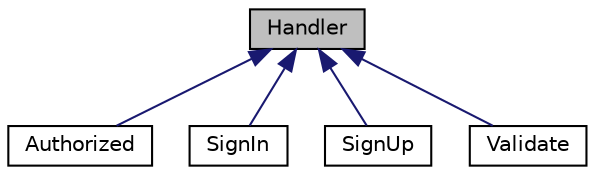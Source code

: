 digraph "Handler"
{
 // LATEX_PDF_SIZE
  edge [fontname="Helvetica",fontsize="10",labelfontname="Helvetica",labelfontsize="10"];
  node [fontname="Helvetica",fontsize="10",shape=record];
  Node1 [label="Handler",height=0.2,width=0.4,color="black", fillcolor="grey75", style="filled", fontcolor="black",tooltip="The Handler class for handling requests."];
  Node1 -> Node2 [dir="back",color="midnightblue",fontsize="10",style="solid",fontname="Helvetica"];
  Node2 [label="Authorized",height=0.2,width=0.4,color="black", fillcolor="white", style="filled",URL="$classAuthorized.html",tooltip="The Authorized class for handling authorized requests."];
  Node1 -> Node3 [dir="back",color="midnightblue",fontsize="10",style="solid",fontname="Helvetica"];
  Node3 [label="SignIn",height=0.2,width=0.4,color="black", fillcolor="white", style="filled",URL="$classSignIn.html",tooltip="The SignIn class for handling sign-in requests."];
  Node1 -> Node4 [dir="back",color="midnightblue",fontsize="10",style="solid",fontname="Helvetica"];
  Node4 [label="SignUp",height=0.2,width=0.4,color="black", fillcolor="white", style="filled",URL="$classSignUp.html",tooltip="The SignUp class for handling sign-up requests."];
  Node1 -> Node5 [dir="back",color="midnightblue",fontsize="10",style="solid",fontname="Helvetica"];
  Node5 [label="Validate",height=0.2,width=0.4,color="black", fillcolor="white", style="filled",URL="$classValidate.html",tooltip="The Validate class for validating requests."];
}
